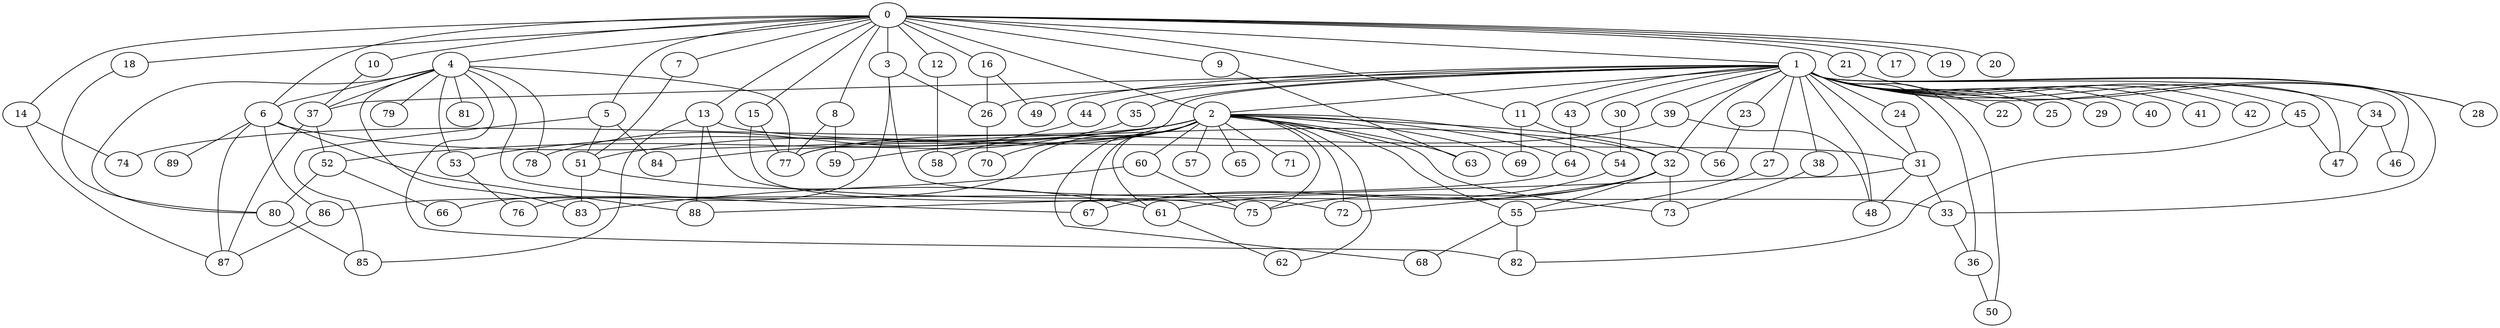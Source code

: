 
graph graphname {
    0 -- 1
0 -- 2
0 -- 3
0 -- 4
0 -- 5
0 -- 6
0 -- 7
0 -- 8
0 -- 9
0 -- 10
0 -- 11
0 -- 12
0 -- 13
0 -- 14
0 -- 15
0 -- 16
0 -- 17
0 -- 18
0 -- 19
0 -- 20
0 -- 21
1 -- 22
1 -- 23
1 -- 24
1 -- 25
1 -- 26
1 -- 27
1 -- 28
1 -- 29
1 -- 30
1 -- 31
1 -- 32
1 -- 33
1 -- 34
1 -- 35
1 -- 36
1 -- 37
1 -- 38
1 -- 39
1 -- 40
1 -- 41
1 -- 42
1 -- 43
1 -- 44
1 -- 45
1 -- 46
1 -- 47
1 -- 48
1 -- 49
1 -- 50
1 -- 77
1 -- 11
1 -- 2
2 -- 51
2 -- 52
2 -- 53
2 -- 54
2 -- 55
2 -- 56
2 -- 57
2 -- 58
2 -- 59
2 -- 60
2 -- 61
2 -- 62
2 -- 63
2 -- 64
2 -- 65
2 -- 66
2 -- 67
2 -- 68
2 -- 69
2 -- 70
2 -- 71
2 -- 72
2 -- 73
2 -- 74
2 -- 75
3 -- 76
3 -- 33
3 -- 26
4 -- 77
4 -- 78
4 -- 79
4 -- 80
4 -- 81
4 -- 82
4 -- 83
4 -- 6
4 -- 37
4 -- 67
4 -- 53
5 -- 84
5 -- 85
5 -- 51
6 -- 88
6 -- 89
6 -- 86
6 -- 87
6 -- 32
7 -- 51
8 -- 59
8 -- 77
9 -- 63
10 -- 37
11 -- 69
11 -- 32
12 -- 58
13 -- 88
13 -- 85
13 -- 75
13 -- 31
14 -- 74
14 -- 87
15 -- 77
15 -- 72
16 -- 49
16 -- 26
18 -- 80
21 -- 28
23 -- 56
24 -- 31
26 -- 70
27 -- 55
30 -- 54
31 -- 88
31 -- 48
31 -- 33
32 -- 73
32 -- 75
32 -- 55
32 -- 72
32 -- 61
33 -- 36
34 -- 46
34 -- 47
35 -- 84
36 -- 50
37 -- 52
37 -- 87
38 -- 73
39 -- 77
39 -- 48
43 -- 64
44 -- 78
45 -- 82
45 -- 47
51 -- 61
51 -- 83
52 -- 66
52 -- 80
53 -- 76
54 -- 67
55 -- 82
55 -- 68
60 -- 75
60 -- 83
61 -- 62
64 -- 86
80 -- 85
86 -- 87

}
